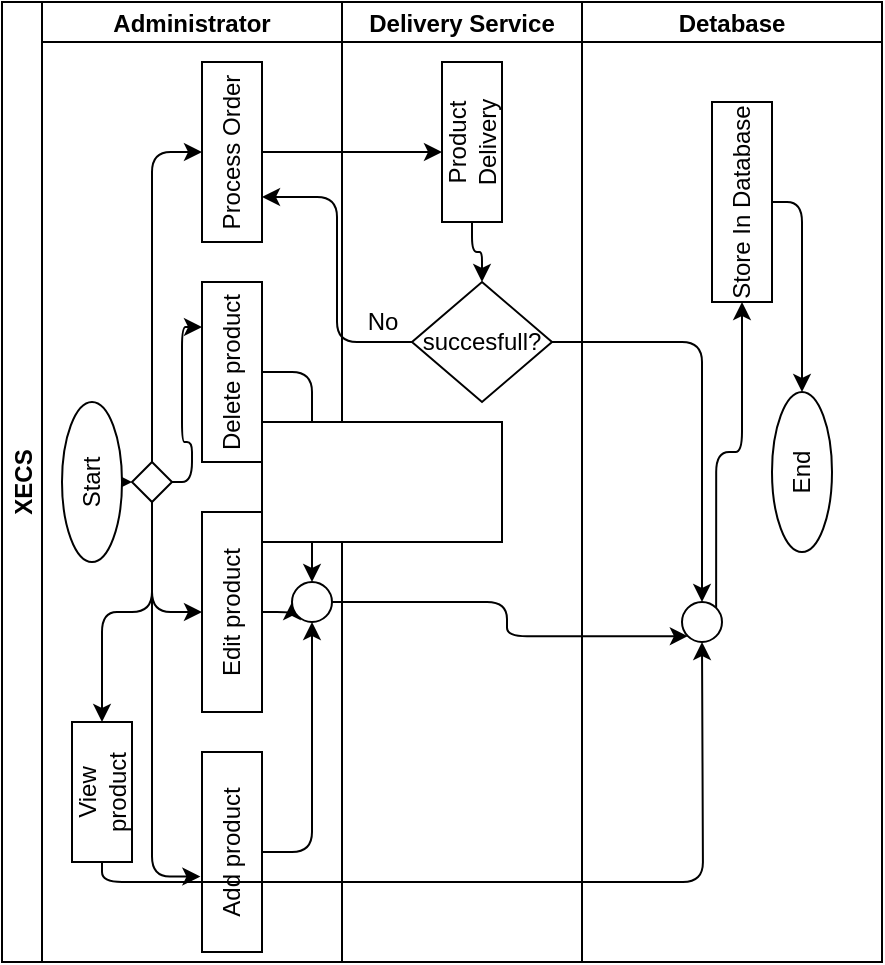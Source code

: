 <mxfile>
    <diagram id="PQlohYnYGJbDZ5mkB8-w" name="Page-1">
        <mxGraphModel dx="868" dy="470" grid="1" gridSize="10" guides="1" tooltips="1" connect="1" arrows="1" fold="1" page="1" pageScale="1" pageWidth="850" pageHeight="1100" math="0" shadow="0">
            <root>
                <mxCell id="0"/>
                <mxCell id="1" parent="0"/>
                <mxCell id="2" value="XECS" style="swimlane;childLayout=stackLayout;resizeParent=1;resizeParentMax=0;startSize=20;horizontal=0;horizontalStack=1;" vertex="1" parent="1">
                    <mxGeometry x="244" y="120" width="440" height="480" as="geometry"/>
                </mxCell>
                <mxCell id="3" value="Administrator" style="swimlane;startSize=20;" vertex="1" parent="2">
                    <mxGeometry x="20" width="150" height="480" as="geometry"/>
                </mxCell>
                <mxCell id="22" style="edgeStyle=none;html=1;exitX=0.5;exitY=1;exitDx=0;exitDy=0;entryX=0;entryY=0.5;entryDx=0;entryDy=0;" edge="1" parent="3" source="10" target="13">
                    <mxGeometry relative="1" as="geometry"/>
                </mxCell>
                <mxCell id="10" value="Start" style="ellipse;whiteSpace=wrap;html=1;rotation=-90;" vertex="1" parent="3">
                    <mxGeometry x="-15" y="225" width="80" height="30" as="geometry"/>
                </mxCell>
                <mxCell id="40" style="edgeStyle=orthogonalEdgeStyle;html=1;exitX=0.5;exitY=1;exitDx=0;exitDy=0;entryX=0.5;entryY=1;entryDx=0;entryDy=0;" edge="1" parent="3" source="6" target="37">
                    <mxGeometry relative="1" as="geometry"/>
                </mxCell>
                <mxCell id="6" value="Add product" style="rounded=0;whiteSpace=wrap;html=1;rotation=-90;" vertex="1" parent="3">
                    <mxGeometry x="45" y="410" width="100" height="30" as="geometry"/>
                </mxCell>
                <mxCell id="39" style="edgeStyle=orthogonalEdgeStyle;html=1;exitX=0.5;exitY=1;exitDx=0;exitDy=0;entryX=0;entryY=0.5;entryDx=0;entryDy=0;" edge="1" parent="3" source="7" target="37">
                    <mxGeometry relative="1" as="geometry"/>
                </mxCell>
                <mxCell id="7" value="Edit product" style="rounded=0;whiteSpace=wrap;html=1;rotation=-90;" vertex="1" parent="3">
                    <mxGeometry x="45" y="290" width="100" height="30" as="geometry"/>
                </mxCell>
                <mxCell id="38" style="edgeStyle=orthogonalEdgeStyle;html=1;exitX=0.5;exitY=1;exitDx=0;exitDy=0;" edge="1" parent="3" source="8" target="37">
                    <mxGeometry relative="1" as="geometry"/>
                </mxCell>
                <mxCell id="8" value="Delete product" style="rounded=0;whiteSpace=wrap;html=1;rotation=-90;" vertex="1" parent="3">
                    <mxGeometry x="50" y="170" width="90" height="30" as="geometry"/>
                </mxCell>
                <mxCell id="11" value="Process Order" style="rounded=0;whiteSpace=wrap;html=1;rotation=-90;" vertex="1" parent="3">
                    <mxGeometry x="50" y="60" width="90" height="30" as="geometry"/>
                </mxCell>
                <mxCell id="25" style="edgeStyle=orthogonalEdgeStyle;html=1;exitX=0.5;exitY=0;exitDx=0;exitDy=0;entryX=0.5;entryY=0;entryDx=0;entryDy=0;" edge="1" parent="3" source="13" target="11">
                    <mxGeometry relative="1" as="geometry"/>
                </mxCell>
                <mxCell id="26" style="edgeStyle=orthogonalEdgeStyle;html=1;exitX=1;exitY=0.5;exitDx=0;exitDy=0;entryX=0.75;entryY=0;entryDx=0;entryDy=0;" edge="1" parent="3" source="13" target="8">
                    <mxGeometry relative="1" as="geometry"/>
                </mxCell>
                <mxCell id="27" style="edgeStyle=orthogonalEdgeStyle;html=1;exitX=0.5;exitY=1;exitDx=0;exitDy=0;entryX=0.5;entryY=0;entryDx=0;entryDy=0;" edge="1" parent="3" source="13" target="7">
                    <mxGeometry relative="1" as="geometry"/>
                </mxCell>
                <mxCell id="29" style="edgeStyle=orthogonalEdgeStyle;html=1;exitX=0.5;exitY=1;exitDx=0;exitDy=0;entryX=0.377;entryY=-0.027;entryDx=0;entryDy=0;entryPerimeter=0;" edge="1" parent="3" source="13" target="6">
                    <mxGeometry relative="1" as="geometry"/>
                </mxCell>
                <mxCell id="44" style="edgeStyle=orthogonalEdgeStyle;html=1;exitX=0.5;exitY=1;exitDx=0;exitDy=0;" edge="1" parent="3" source="13" target="9">
                    <mxGeometry relative="1" as="geometry"/>
                </mxCell>
                <mxCell id="13" value="" style="rhombus;whiteSpace=wrap;html=1;" vertex="1" parent="3">
                    <mxGeometry x="45" y="230" width="20" height="20" as="geometry"/>
                </mxCell>
                <mxCell id="37" value="" style="ellipse;whiteSpace=wrap;html=1;aspect=fixed;" vertex="1" parent="3">
                    <mxGeometry x="125" y="290" width="20" height="20" as="geometry"/>
                </mxCell>
                <mxCell id="9" value="View product" style="rounded=0;whiteSpace=wrap;html=1;rotation=-90;" vertex="1" parent="3">
                    <mxGeometry x="-5" y="380" width="70" height="30" as="geometry"/>
                </mxCell>
                <mxCell id="4" value="Delivery Service" style="swimlane;startSize=20;" vertex="1" parent="2">
                    <mxGeometry x="170" width="120" height="480" as="geometry"/>
                </mxCell>
                <mxCell id="33" style="edgeStyle=orthogonalEdgeStyle;html=1;exitX=0;exitY=0.5;exitDx=0;exitDy=0;entryX=0.5;entryY=0;entryDx=0;entryDy=0;" edge="1" parent="4" source="31" target="32">
                    <mxGeometry relative="1" as="geometry"/>
                </mxCell>
                <mxCell id="31" value="Product Delivery" style="rounded=0;whiteSpace=wrap;html=1;rotation=-90;" vertex="1" parent="4">
                    <mxGeometry x="25" y="55" width="80" height="30" as="geometry"/>
                </mxCell>
                <mxCell id="32" value="succesfull?" style="rhombus;whiteSpace=wrap;html=1;" vertex="1" parent="4">
                    <mxGeometry x="35" y="140" width="70" height="60" as="geometry"/>
                </mxCell>
                <mxCell id="5" value="Detabase" style="swimlane;startSize=20;" vertex="1" parent="2">
                    <mxGeometry x="290" width="150" height="480" as="geometry"/>
                </mxCell>
                <mxCell id="49" style="edgeStyle=orthogonalEdgeStyle;html=1;exitX=1;exitY=0;exitDx=0;exitDy=0;entryX=0;entryY=0.5;entryDx=0;entryDy=0;" edge="1" parent="5" source="46" target="48">
                    <mxGeometry relative="1" as="geometry"/>
                </mxCell>
                <mxCell id="46" value="" style="ellipse;whiteSpace=wrap;html=1;aspect=fixed;" vertex="1" parent="5">
                    <mxGeometry x="50" y="300" width="20" height="20" as="geometry"/>
                </mxCell>
                <mxCell id="52" style="edgeStyle=orthogonalEdgeStyle;html=1;exitX=0.5;exitY=1;exitDx=0;exitDy=0;entryX=1;entryY=0.5;entryDx=0;entryDy=0;" edge="1" parent="5" source="48" target="51">
                    <mxGeometry relative="1" as="geometry"/>
                </mxCell>
                <mxCell id="48" value="Store In Database" style="rounded=0;whiteSpace=wrap;html=1;rotation=-90;" vertex="1" parent="5">
                    <mxGeometry x="30" y="85" width="100" height="30" as="geometry"/>
                </mxCell>
                <mxCell id="51" value="End" style="ellipse;whiteSpace=wrap;html=1;rotation=-90;" vertex="1" parent="5">
                    <mxGeometry x="70" y="220" width="80" height="30" as="geometry"/>
                </mxCell>
                <mxCell id="34" style="edgeStyle=orthogonalEdgeStyle;html=1;exitX=0;exitY=0.5;exitDx=0;exitDy=0;entryX=0.25;entryY=1;entryDx=0;entryDy=0;" edge="1" parent="2" source="32" target="11">
                    <mxGeometry relative="1" as="geometry"/>
                </mxCell>
                <mxCell id="47" style="edgeStyle=orthogonalEdgeStyle;html=1;exitX=1;exitY=0.5;exitDx=0;exitDy=0;entryX=0;entryY=1;entryDx=0;entryDy=0;" edge="1" parent="2" source="37" target="46">
                    <mxGeometry relative="1" as="geometry"/>
                </mxCell>
                <mxCell id="36" style="edgeStyle=orthogonalEdgeStyle;html=1;exitX=1;exitY=0.5;exitDx=0;exitDy=0;entryX=0.5;entryY=0;entryDx=0;entryDy=0;" edge="1" parent="2" source="32" target="46">
                    <mxGeometry relative="1" as="geometry">
                        <mxPoint x="340" y="170" as="targetPoint"/>
                    </mxGeometry>
                </mxCell>
                <mxCell id="30" style="edgeStyle=orthogonalEdgeStyle;html=1;exitX=0.5;exitY=1;exitDx=0;exitDy=0;" edge="1" parent="1" source="11">
                    <mxGeometry relative="1" as="geometry">
                        <mxPoint x="464" y="195" as="targetPoint"/>
                    </mxGeometry>
                </mxCell>
                <mxCell id="35" value="No" style="text;html=1;align=center;verticalAlign=middle;resizable=0;points=[];autosize=1;strokeColor=none;fillColor=none;" vertex="1" parent="1">
                    <mxGeometry x="414" y="265" width="40" height="30" as="geometry"/>
                </mxCell>
                <mxCell id="43" value="" style="rounded=0;whiteSpace=wrap;html=1;" vertex="1" parent="1">
                    <mxGeometry x="374" y="330" width="120" height="60" as="geometry"/>
                </mxCell>
                <mxCell id="45" style="edgeStyle=orthogonalEdgeStyle;html=1;exitX=0;exitY=0.5;exitDx=0;exitDy=0;" edge="1" parent="1" source="9">
                    <mxGeometry relative="1" as="geometry">
                        <mxPoint x="594" y="440" as="targetPoint"/>
                    </mxGeometry>
                </mxCell>
            </root>
        </mxGraphModel>
    </diagram>
</mxfile>